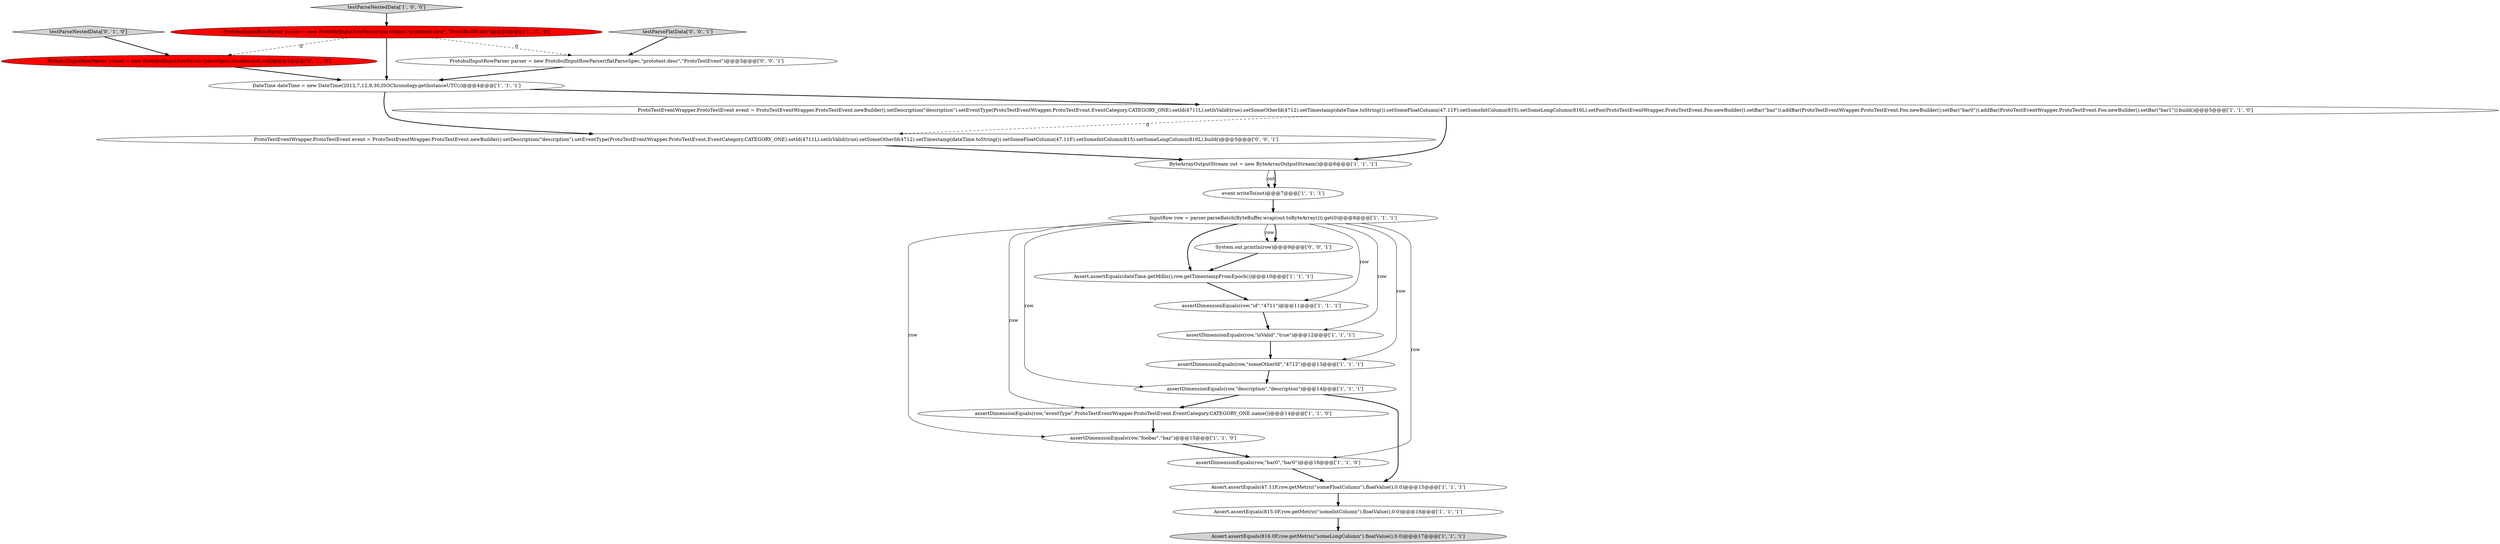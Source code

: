 digraph {
3 [style = filled, label = "assertDimensionEquals(row,\"foobar\",\"baz\")@@@15@@@['1', '1', '0']", fillcolor = white, shape = ellipse image = "AAA0AAABBB1BBB"];
22 [style = filled, label = "System.out.println(row)@@@9@@@['0', '0', '1']", fillcolor = white, shape = ellipse image = "AAA0AAABBB3BBB"];
6 [style = filled, label = "InputRow row = parser.parseBatch(ByteBuffer.wrap(out.toByteArray())).get(0)@@@8@@@['1', '1', '1']", fillcolor = white, shape = ellipse image = "AAA0AAABBB1BBB"];
21 [style = filled, label = "testParseFlatData['0', '0', '1']", fillcolor = lightgray, shape = diamond image = "AAA0AAABBB3BBB"];
5 [style = filled, label = "assertDimensionEquals(row,\"bar0\",\"bar0\")@@@16@@@['1', '1', '0']", fillcolor = white, shape = ellipse image = "AAA0AAABBB1BBB"];
23 [style = filled, label = "ProtoTestEventWrapper.ProtoTestEvent event = ProtoTestEventWrapper.ProtoTestEvent.newBuilder().setDescription(\"description\").setEventType(ProtoTestEventWrapper.ProtoTestEvent.EventCategory.CATEGORY_ONE).setId(4711L).setIsValid(true).setSomeOtherId(4712).setTimestamp(dateTime.toString()).setSomeFloatColumn(47.11F).setSomeIntColumn(815).setSomeLongColumn(816L).build()@@@5@@@['0', '0', '1']", fillcolor = white, shape = ellipse image = "AAA0AAABBB3BBB"];
16 [style = filled, label = "ProtobufInputRowParser parser = new ProtobufInputRowParser(parseSpec,\"prototest.desc\",\"ProtoTestEvent\")@@@3@@@['1', '0', '0']", fillcolor = red, shape = ellipse image = "AAA1AAABBB1BBB"];
13 [style = filled, label = "assertDimensionEquals(row,\"someOtherId\",\"4712\")@@@13@@@['1', '1', '1']", fillcolor = white, shape = ellipse image = "AAA0AAABBB1BBB"];
10 [style = filled, label = "Assert.assertEquals(dateTime.getMillis(),row.getTimestampFromEpoch())@@@10@@@['1', '1', '1']", fillcolor = white, shape = ellipse image = "AAA0AAABBB1BBB"];
4 [style = filled, label = "event.writeTo(out)@@@7@@@['1', '1', '1']", fillcolor = white, shape = ellipse image = "AAA0AAABBB1BBB"];
9 [style = filled, label = "DateTime dateTime = new DateTime(2012,7,12,9,30,ISOChronology.getInstanceUTC())@@@4@@@['1', '1', '1']", fillcolor = white, shape = ellipse image = "AAA0AAABBB1BBB"];
12 [style = filled, label = "Assert.assertEquals(815.0F,row.getMetric(\"someIntColumn\").floatValue(),0.0)@@@16@@@['1', '1', '1']", fillcolor = white, shape = ellipse image = "AAA0AAABBB1BBB"];
17 [style = filled, label = "assertDimensionEquals(row,\"isValid\",\"true\")@@@12@@@['1', '1', '1']", fillcolor = white, shape = ellipse image = "AAA0AAABBB1BBB"];
2 [style = filled, label = "assertDimensionEquals(row,\"description\",\"description\")@@@14@@@['1', '1', '1']", fillcolor = white, shape = ellipse image = "AAA0AAABBB1BBB"];
18 [style = filled, label = "ProtobufInputRowParser parser = new ProtobufInputRowParser(parseSpec,decoder,null,null)@@@3@@@['0', '1', '0']", fillcolor = red, shape = ellipse image = "AAA1AAABBB2BBB"];
1 [style = filled, label = "assertDimensionEquals(row,\"id\",\"4711\")@@@11@@@['1', '1', '1']", fillcolor = white, shape = ellipse image = "AAA0AAABBB1BBB"];
14 [style = filled, label = "assertDimensionEquals(row,\"eventType\",ProtoTestEventWrapper.ProtoTestEvent.EventCategory.CATEGORY_ONE.name())@@@14@@@['1', '1', '0']", fillcolor = white, shape = ellipse image = "AAA0AAABBB1BBB"];
0 [style = filled, label = "ByteArrayOutputStream out = new ByteArrayOutputStream()@@@6@@@['1', '1', '1']", fillcolor = white, shape = ellipse image = "AAA0AAABBB1BBB"];
20 [style = filled, label = "ProtobufInputRowParser parser = new ProtobufInputRowParser(flatParseSpec,\"prototest.desc\",\"ProtoTestEvent\")@@@3@@@['0', '0', '1']", fillcolor = white, shape = ellipse image = "AAA0AAABBB3BBB"];
19 [style = filled, label = "testParseNestedData['0', '1', '0']", fillcolor = lightgray, shape = diamond image = "AAA0AAABBB2BBB"];
11 [style = filled, label = "Assert.assertEquals(47.11F,row.getMetric(\"someFloatColumn\").floatValue(),0.0)@@@15@@@['1', '1', '1']", fillcolor = white, shape = ellipse image = "AAA0AAABBB1BBB"];
15 [style = filled, label = "testParseNestedData['1', '0', '0']", fillcolor = lightgray, shape = diamond image = "AAA0AAABBB1BBB"];
7 [style = filled, label = "ProtoTestEventWrapper.ProtoTestEvent event = ProtoTestEventWrapper.ProtoTestEvent.newBuilder().setDescription(\"description\").setEventType(ProtoTestEventWrapper.ProtoTestEvent.EventCategory.CATEGORY_ONE).setId(4711L).setIsValid(true).setSomeOtherId(4712).setTimestamp(dateTime.toString()).setSomeFloatColumn(47.11F).setSomeIntColumn(815).setSomeLongColumn(816L).setFoo(ProtoTestEventWrapper.ProtoTestEvent.Foo.newBuilder().setBar(\"baz\")).addBar(ProtoTestEventWrapper.ProtoTestEvent.Foo.newBuilder().setBar(\"bar0\")).addBar(ProtoTestEventWrapper.ProtoTestEvent.Foo.newBuilder().setBar(\"bar1\")).build()@@@5@@@['1', '1', '0']", fillcolor = white, shape = ellipse image = "AAA0AAABBB1BBB"];
8 [style = filled, label = "Assert.assertEquals(816.0F,row.getMetric(\"someLongColumn\").floatValue(),0.0)@@@17@@@['1', '1', '1']", fillcolor = lightgray, shape = ellipse image = "AAA0AAABBB1BBB"];
6->3 [style = solid, label="row"];
14->3 [style = bold, label=""];
19->18 [style = bold, label=""];
6->17 [style = solid, label="row"];
7->23 [style = dashed, label="0"];
20->9 [style = bold, label=""];
4->6 [style = bold, label=""];
6->22 [style = bold, label=""];
6->13 [style = solid, label="row"];
6->5 [style = solid, label="row"];
7->0 [style = bold, label=""];
11->12 [style = bold, label=""];
6->1 [style = solid, label="row"];
16->18 [style = dashed, label="0"];
9->7 [style = bold, label=""];
15->16 [style = bold, label=""];
23->0 [style = bold, label=""];
0->4 [style = solid, label="out"];
1->17 [style = bold, label=""];
9->23 [style = bold, label=""];
3->5 [style = bold, label=""];
21->20 [style = bold, label=""];
0->4 [style = bold, label=""];
12->8 [style = bold, label=""];
6->22 [style = solid, label="row"];
6->10 [style = bold, label=""];
2->14 [style = bold, label=""];
6->14 [style = solid, label="row"];
18->9 [style = bold, label=""];
22->10 [style = bold, label=""];
17->13 [style = bold, label=""];
5->11 [style = bold, label=""];
6->2 [style = solid, label="row"];
10->1 [style = bold, label=""];
2->11 [style = bold, label=""];
16->9 [style = bold, label=""];
13->2 [style = bold, label=""];
16->20 [style = dashed, label="0"];
}
